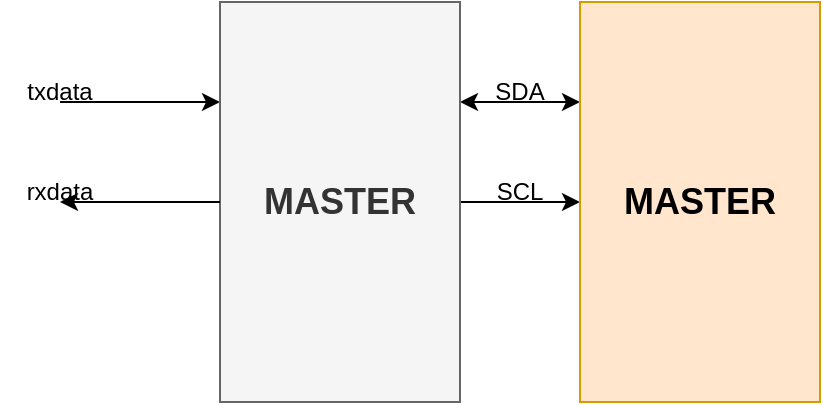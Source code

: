 <mxfile version="26.0.16">
  <diagram name="페이지-1" id="QEjh-ckQQMiDoIN1lDDy">
    <mxGraphModel dx="317" dy="472" grid="1" gridSize="10" guides="1" tooltips="1" connect="1" arrows="1" fold="1" page="1" pageScale="1" pageWidth="1169" pageHeight="827" math="0" shadow="0">
      <root>
        <mxCell id="0" />
        <mxCell id="1" parent="0" />
        <mxCell id="x5YryKngT4NEzGyYIRzW-1" value="" style="endArrow=classic;html=1;rounded=0;entryX=0;entryY=0.25;entryDx=0;entryDy=0;" parent="1" target="x5YryKngT4NEzGyYIRzW-5" edge="1">
          <mxGeometry width="50" height="50" relative="1" as="geometry">
            <mxPoint x="140" y="290" as="sourcePoint" />
            <mxPoint x="180" y="310.0" as="targetPoint" />
          </mxGeometry>
        </mxCell>
        <mxCell id="x5YryKngT4NEzGyYIRzW-2" style="edgeStyle=orthogonalEdgeStyle;rounded=0;orthogonalLoop=1;jettySize=auto;html=1;exitX=1;exitY=0.25;exitDx=0;exitDy=0;entryX=0;entryY=0.25;entryDx=0;entryDy=0;startArrow=classic;startFill=1;" parent="1" source="x5YryKngT4NEzGyYIRzW-5" target="x5YryKngT4NEzGyYIRzW-6" edge="1">
          <mxGeometry relative="1" as="geometry" />
        </mxCell>
        <mxCell id="x5YryKngT4NEzGyYIRzW-3" style="edgeStyle=orthogonalEdgeStyle;rounded=0;orthogonalLoop=1;jettySize=auto;html=1;exitX=1;exitY=0.5;exitDx=0;exitDy=0;entryX=0;entryY=0.5;entryDx=0;entryDy=0;" parent="1" source="x5YryKngT4NEzGyYIRzW-5" target="x5YryKngT4NEzGyYIRzW-6" edge="1">
          <mxGeometry relative="1" as="geometry" />
        </mxCell>
        <mxCell id="x5YryKngT4NEzGyYIRzW-5" value="MASTER" style="rounded=0;whiteSpace=wrap;html=1;fontSize=18;fontStyle=1;fillColor=#f5f5f5;fontColor=#333333;strokeColor=#666666;" parent="1" vertex="1">
          <mxGeometry x="220" y="240" width="120" height="200" as="geometry" />
        </mxCell>
        <mxCell id="x5YryKngT4NEzGyYIRzW-6" value="MASTER" style="rounded=0;whiteSpace=wrap;html=1;fontSize=18;fontStyle=1;fillColor=#ffe6cc;strokeColor=#d79b00;" parent="1" vertex="1">
          <mxGeometry x="400" y="240" width="120" height="200" as="geometry" />
        </mxCell>
        <mxCell id="x5YryKngT4NEzGyYIRzW-7" value="" style="endArrow=classic;html=1;rounded=0;entryX=0;entryY=0.5;entryDx=0;entryDy=0;exitX=0;exitY=0.5;exitDx=0;exitDy=0;" parent="1" edge="1" source="x5YryKngT4NEzGyYIRzW-5">
          <mxGeometry width="50" height="50" relative="1" as="geometry">
            <mxPoint x="180" y="330.0" as="sourcePoint" />
            <mxPoint x="140" y="340" as="targetPoint" />
          </mxGeometry>
        </mxCell>
        <mxCell id="x5YryKngT4NEzGyYIRzW-9" value="txdata" style="text;html=1;align=center;verticalAlign=middle;whiteSpace=wrap;rounded=0;" parent="1" vertex="1">
          <mxGeometry x="110" y="280" width="60" height="10" as="geometry" />
        </mxCell>
        <mxCell id="x5YryKngT4NEzGyYIRzW-10" value="rxdata" style="text;html=1;align=center;verticalAlign=middle;whiteSpace=wrap;rounded=0;" parent="1" vertex="1">
          <mxGeometry x="110" y="330" width="60" height="10" as="geometry" />
        </mxCell>
        <mxCell id="x5YryKngT4NEzGyYIRzW-12" value="SDA" style="text;html=1;align=center;verticalAlign=middle;whiteSpace=wrap;rounded=0;" parent="1" vertex="1">
          <mxGeometry x="340" y="280" width="60" height="10" as="geometry" />
        </mxCell>
        <mxCell id="x5YryKngT4NEzGyYIRzW-13" value="SCL" style="text;html=1;align=center;verticalAlign=middle;whiteSpace=wrap;rounded=0;" parent="1" vertex="1">
          <mxGeometry x="340" y="330" width="60" height="10" as="geometry" />
        </mxCell>
      </root>
    </mxGraphModel>
  </diagram>
</mxfile>
